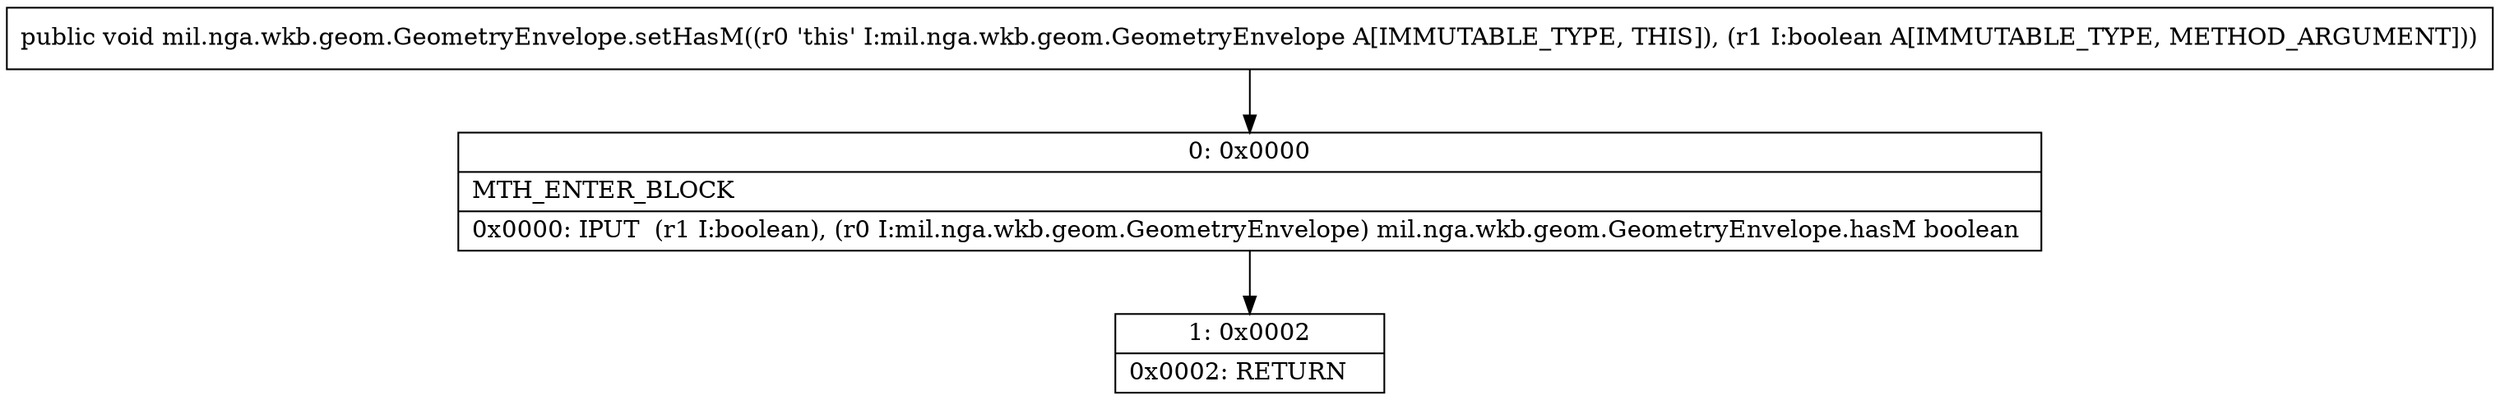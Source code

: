 digraph "CFG formil.nga.wkb.geom.GeometryEnvelope.setHasM(Z)V" {
Node_0 [shape=record,label="{0\:\ 0x0000|MTH_ENTER_BLOCK\l|0x0000: IPUT  (r1 I:boolean), (r0 I:mil.nga.wkb.geom.GeometryEnvelope) mil.nga.wkb.geom.GeometryEnvelope.hasM boolean \l}"];
Node_1 [shape=record,label="{1\:\ 0x0002|0x0002: RETURN   \l}"];
MethodNode[shape=record,label="{public void mil.nga.wkb.geom.GeometryEnvelope.setHasM((r0 'this' I:mil.nga.wkb.geom.GeometryEnvelope A[IMMUTABLE_TYPE, THIS]), (r1 I:boolean A[IMMUTABLE_TYPE, METHOD_ARGUMENT])) }"];
MethodNode -> Node_0;
Node_0 -> Node_1;
}

